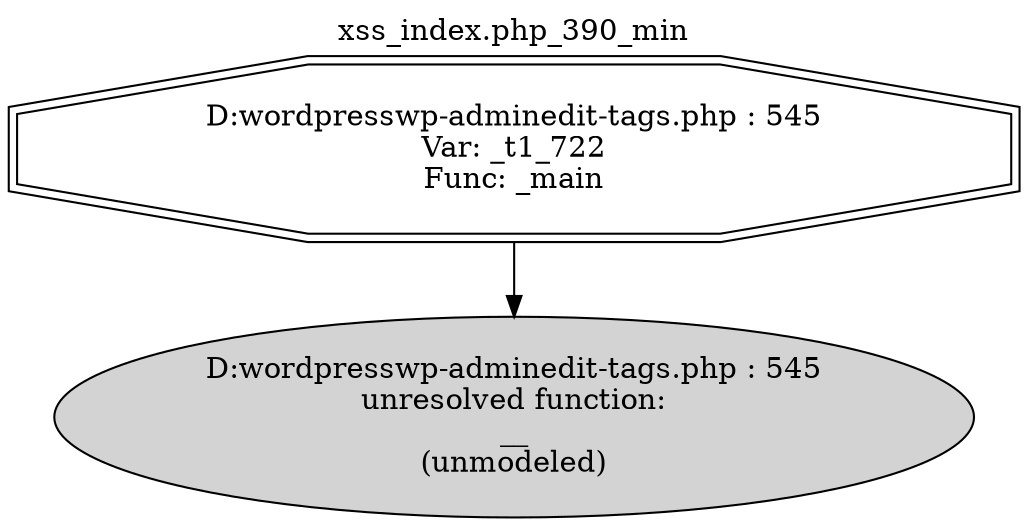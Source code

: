 digraph cfg {
  label="xss_index.php_390_min";
  labelloc=t;
  n1 [shape=doubleoctagon, label="D:\wordpress\wp-admin\edit-tags.php : 545\nVar: _t1_722\nFunc: _main\n"];
  n2 [shape=ellipse, label="D:\wordpress\wp-admin\edit-tags.php : 545\nunresolved function:\n__\n(unmodeled)\n",style=filled];
  n1 -> n2;
}
